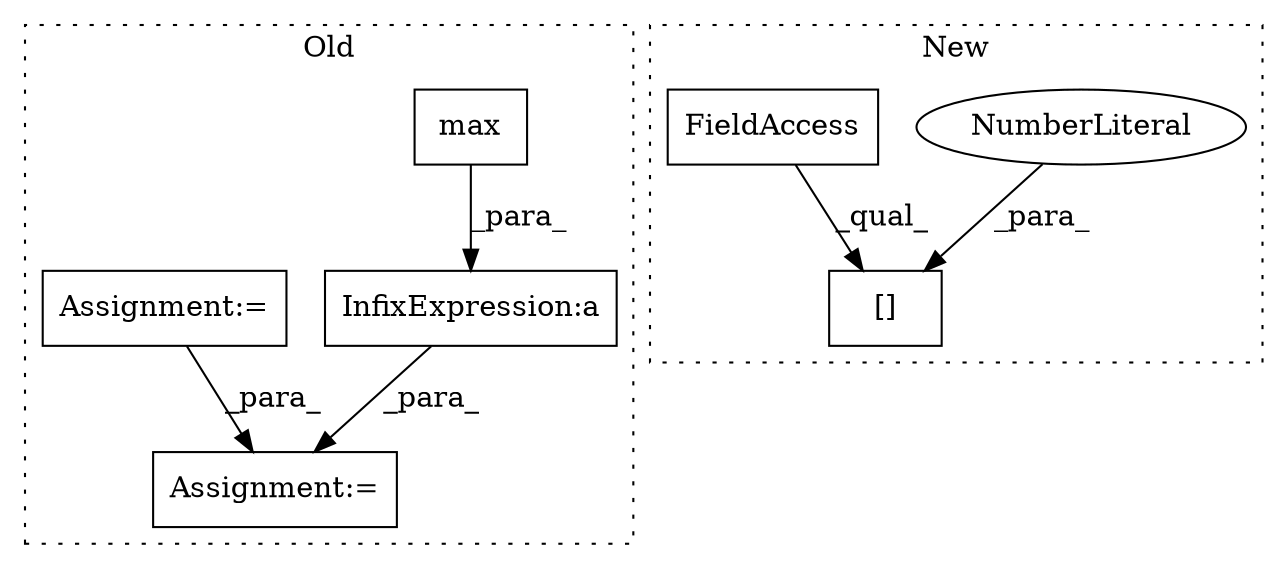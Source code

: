 digraph G {
subgraph cluster0 {
1 [label="max" a="32" s="1128,1140" l="4,1" shape="box"];
4 [label="Assignment:=" a="7" s="1156" l="1" shape="box"];
6 [label="Assignment:=" a="7" s="1246" l="24" shape="box"];
7 [label="InfixExpression:a" a="27" s="1125" l="3" shape="box"];
label = "Old";
style="dotted";
}
subgraph cluster1 {
2 [label="[]" a="2" s="1169,1179" l="9,1" shape="box"];
3 [label="NumberLiteral" a="34" s="1178" l="1" shape="ellipse"];
5 [label="FieldAccess" a="22" s="1169" l="8" shape="box"];
label = "New";
style="dotted";
}
1 -> 7 [label="_para_"];
3 -> 2 [label="_para_"];
5 -> 2 [label="_qual_"];
6 -> 4 [label="_para_"];
7 -> 4 [label="_para_"];
}